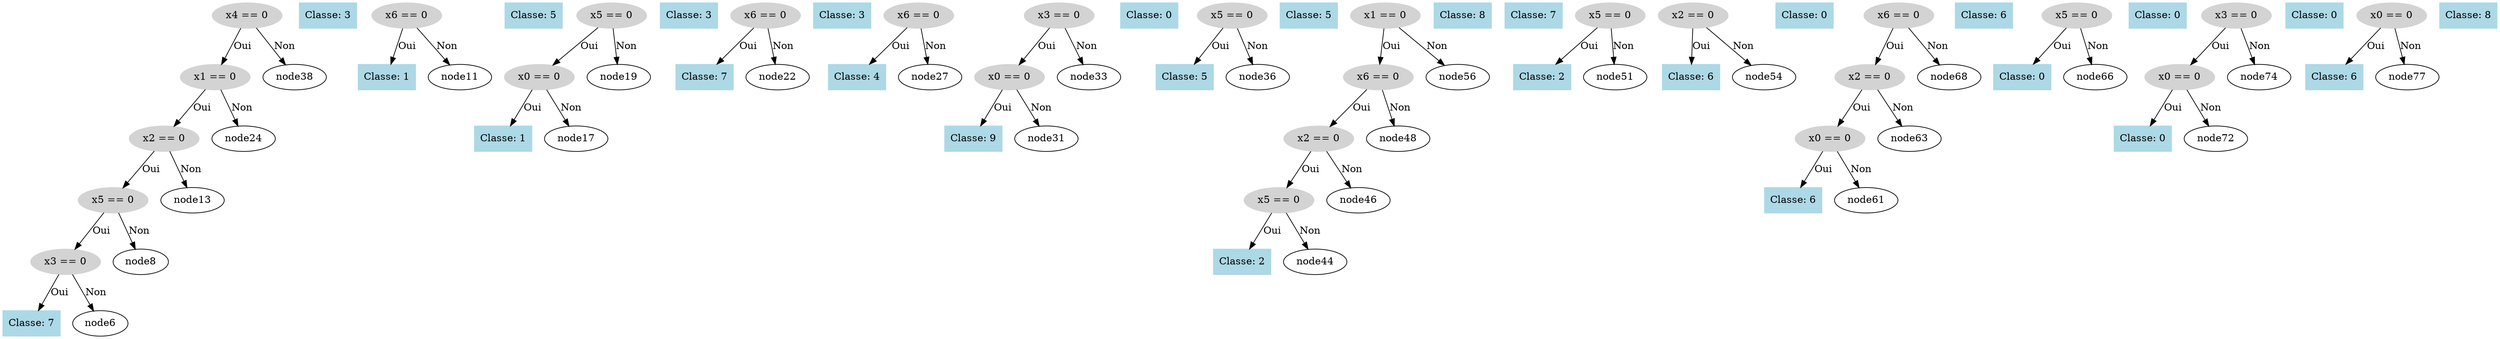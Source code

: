 digraph DecisionTree {
  node0 [label="x4 == 0", shape=ellipse, style=filled, color=lightgray];
  node0 -> node1 [label="Oui"];
  node1 [label="x1 == 0", shape=ellipse, style=filled, color=lightgray];
  node1 -> node2 [label="Oui"];
  node2 [label="x2 == 0", shape=ellipse, style=filled, color=lightgray];
  node2 -> node3 [label="Oui"];
  node3 [label="x5 == 0", shape=ellipse, style=filled, color=lightgray];
  node3 -> node4 [label="Oui"];
  node4 [label="x3 == 0", shape=ellipse, style=filled, color=lightgray];
  node4 -> node5 [label="Oui"];
  node5 [label="Classe: 7", shape=box, style=filled, color=lightblue];
  node4 -> node6 [label="Non"];
  node7 [label="Classe: 3", shape=box, style=filled, color=lightblue];
  node3 -> node8 [label="Non"];
  node9 [label="x6 == 0", shape=ellipse, style=filled, color=lightgray];
  node9 -> node10 [label="Oui"];
  node10 [label="Classe: 1", shape=box, style=filled, color=lightblue];
  node9 -> node11 [label="Non"];
  node12 [label="Classe: 5", shape=box, style=filled, color=lightblue];
  node2 -> node13 [label="Non"];
  node14 [label="x5 == 0", shape=ellipse, style=filled, color=lightgray];
  node14 -> node15 [label="Oui"];
  node15 [label="x0 == 0", shape=ellipse, style=filled, color=lightgray];
  node15 -> node16 [label="Oui"];
  node16 [label="Classe: 1", shape=box, style=filled, color=lightblue];
  node15 -> node17 [label="Non"];
  node18 [label="Classe: 3", shape=box, style=filled, color=lightblue];
  node14 -> node19 [label="Non"];
  node20 [label="x6 == 0", shape=ellipse, style=filled, color=lightgray];
  node20 -> node21 [label="Oui"];
  node21 [label="Classe: 7", shape=box, style=filled, color=lightblue];
  node20 -> node22 [label="Non"];
  node23 [label="Classe: 3", shape=box, style=filled, color=lightblue];
  node1 -> node24 [label="Non"];
  node25 [label="x6 == 0", shape=ellipse, style=filled, color=lightgray];
  node25 -> node26 [label="Oui"];
  node26 [label="Classe: 4", shape=box, style=filled, color=lightblue];
  node25 -> node27 [label="Non"];
  node28 [label="x3 == 0", shape=ellipse, style=filled, color=lightgray];
  node28 -> node29 [label="Oui"];
  node29 [label="x0 == 0", shape=ellipse, style=filled, color=lightgray];
  node29 -> node30 [label="Oui"];
  node30 [label="Classe: 9", shape=box, style=filled, color=lightblue];
  node29 -> node31 [label="Non"];
  node32 [label="Classe: 0", shape=box, style=filled, color=lightblue];
  node28 -> node33 [label="Non"];
  node34 [label="x5 == 0", shape=ellipse, style=filled, color=lightgray];
  node34 -> node35 [label="Oui"];
  node35 [label="Classe: 5", shape=box, style=filled, color=lightblue];
  node34 -> node36 [label="Non"];
  node37 [label="Classe: 5", shape=box, style=filled, color=lightblue];
  node0 -> node38 [label="Non"];
  node39 [label="x1 == 0", shape=ellipse, style=filled, color=lightgray];
  node39 -> node40 [label="Oui"];
  node40 [label="x6 == 0", shape=ellipse, style=filled, color=lightgray];
  node40 -> node41 [label="Oui"];
  node41 [label="x2 == 0", shape=ellipse, style=filled, color=lightgray];
  node41 -> node42 [label="Oui"];
  node42 [label="x5 == 0", shape=ellipse, style=filled, color=lightgray];
  node42 -> node43 [label="Oui"];
  node43 [label="Classe: 2", shape=box, style=filled, color=lightblue];
  node42 -> node44 [label="Non"];
  node45 [label="Classe: 8", shape=box, style=filled, color=lightblue];
  node41 -> node46 [label="Non"];
  node47 [label="Classe: 7", shape=box, style=filled, color=lightblue];
  node40 -> node48 [label="Non"];
  node49 [label="x5 == 0", shape=ellipse, style=filled, color=lightgray];
  node49 -> node50 [label="Oui"];
  node50 [label="Classe: 2", shape=box, style=filled, color=lightblue];
  node49 -> node51 [label="Non"];
  node52 [label="x2 == 0", shape=ellipse, style=filled, color=lightgray];
  node52 -> node53 [label="Oui"];
  node53 [label="Classe: 6", shape=box, style=filled, color=lightblue];
  node52 -> node54 [label="Non"];
  node55 [label="Classe: 0", shape=box, style=filled, color=lightblue];
  node39 -> node56 [label="Non"];
  node57 [label="x6 == 0", shape=ellipse, style=filled, color=lightgray];
  node57 -> node58 [label="Oui"];
  node58 [label="x2 == 0", shape=ellipse, style=filled, color=lightgray];
  node58 -> node59 [label="Oui"];
  node59 [label="x0 == 0", shape=ellipse, style=filled, color=lightgray];
  node59 -> node60 [label="Oui"];
  node60 [label="Classe: 6", shape=box, style=filled, color=lightblue];
  node59 -> node61 [label="Non"];
  node62 [label="Classe: 6", shape=box, style=filled, color=lightblue];
  node58 -> node63 [label="Non"];
  node64 [label="x5 == 0", shape=ellipse, style=filled, color=lightgray];
  node64 -> node65 [label="Oui"];
  node65 [label="Classe: 0", shape=box, style=filled, color=lightblue];
  node64 -> node66 [label="Non"];
  node67 [label="Classe: 0", shape=box, style=filled, color=lightblue];
  node57 -> node68 [label="Non"];
  node69 [label="x3 == 0", shape=ellipse, style=filled, color=lightgray];
  node69 -> node70 [label="Oui"];
  node70 [label="x0 == 0", shape=ellipse, style=filled, color=lightgray];
  node70 -> node71 [label="Oui"];
  node71 [label="Classe: 0", shape=box, style=filled, color=lightblue];
  node70 -> node72 [label="Non"];
  node73 [label="Classe: 0", shape=box, style=filled, color=lightblue];
  node69 -> node74 [label="Non"];
  node75 [label="x0 == 0", shape=ellipse, style=filled, color=lightgray];
  node75 -> node76 [label="Oui"];
  node76 [label="Classe: 6", shape=box, style=filled, color=lightblue];
  node75 -> node77 [label="Non"];
  node78 [label="Classe: 8", shape=box, style=filled, color=lightblue];
}

